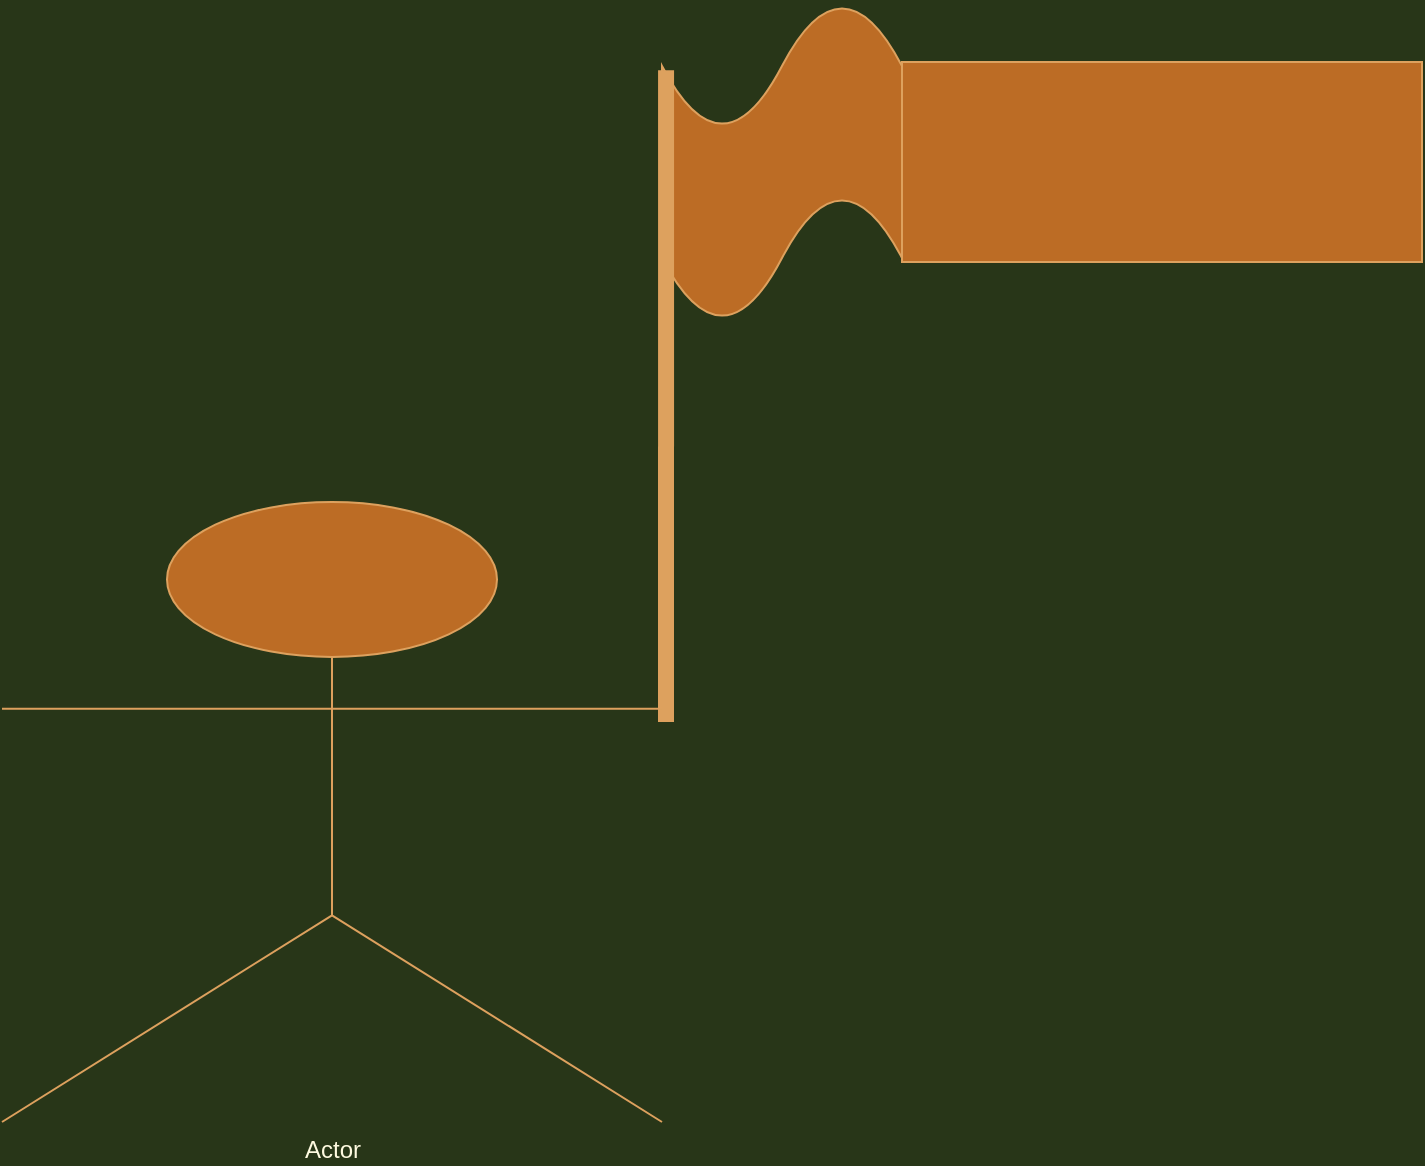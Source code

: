 <mxfile version="15.0.6" type="github">
  <diagram id="CjyDBgkY8oRkE1PANgcw" name="Page-1">
    <mxGraphModel dx="1422" dy="794" grid="1" gridSize="10" guides="1" tooltips="1" connect="1" arrows="1" fold="1" page="1" pageScale="1" pageWidth="827" pageHeight="1169" background="#283618" math="0" shadow="0">
      <root>
        <mxCell id="0" />
        <mxCell id="1" parent="0" />
        <mxCell id="r_-nPe3oaqjPJJ3IHo1B-1" value="" style="rounded=0;whiteSpace=wrap;html=1;sketch=0;fontColor=#FEFAE0;strokeColor=#DDA15E;fillColor=#BC6C25;" vertex="1" parent="1">
          <mxGeometry x="560" y="230" width="260" height="100" as="geometry" />
        </mxCell>
        <mxCell id="r_-nPe3oaqjPJJ3IHo1B-2" value="" style="shape=tape;whiteSpace=wrap;html=1;rounded=0;sketch=0;fontColor=#FEFAE0;strokeColor=#DDA15E;fillColor=#BC6C25;" vertex="1" parent="1">
          <mxGeometry x="440" y="200" width="120" height="160" as="geometry" />
        </mxCell>
        <mxCell id="r_-nPe3oaqjPJJ3IHo1B-3" value="" style="endArrow=none;html=1;fontColor=#FEFAE0;strokeColor=#DDA15E;strokeWidth=8;fillColor=#BC6C25;entryX=0.017;entryY=0.213;entryDx=0;entryDy=0;entryPerimeter=0;labelBackgroundColor=#283618;" edge="1" parent="1" target="r_-nPe3oaqjPJJ3IHo1B-2">
          <mxGeometry width="50" height="50" relative="1" as="geometry">
            <mxPoint x="442" y="560" as="sourcePoint" />
            <mxPoint x="450" y="250" as="targetPoint" />
          </mxGeometry>
        </mxCell>
        <mxCell id="r_-nPe3oaqjPJJ3IHo1B-4" value="Actor" style="shape=umlActor;verticalLabelPosition=bottom;verticalAlign=top;html=1;outlineConnect=0;rounded=0;sketch=0;fontColor=#FEFAE0;strokeColor=#DDA15E;fillColor=#BC6C25;" vertex="1" parent="1">
          <mxGeometry x="110" y="450" width="330" height="310" as="geometry" />
        </mxCell>
      </root>
    </mxGraphModel>
  </diagram>
</mxfile>
